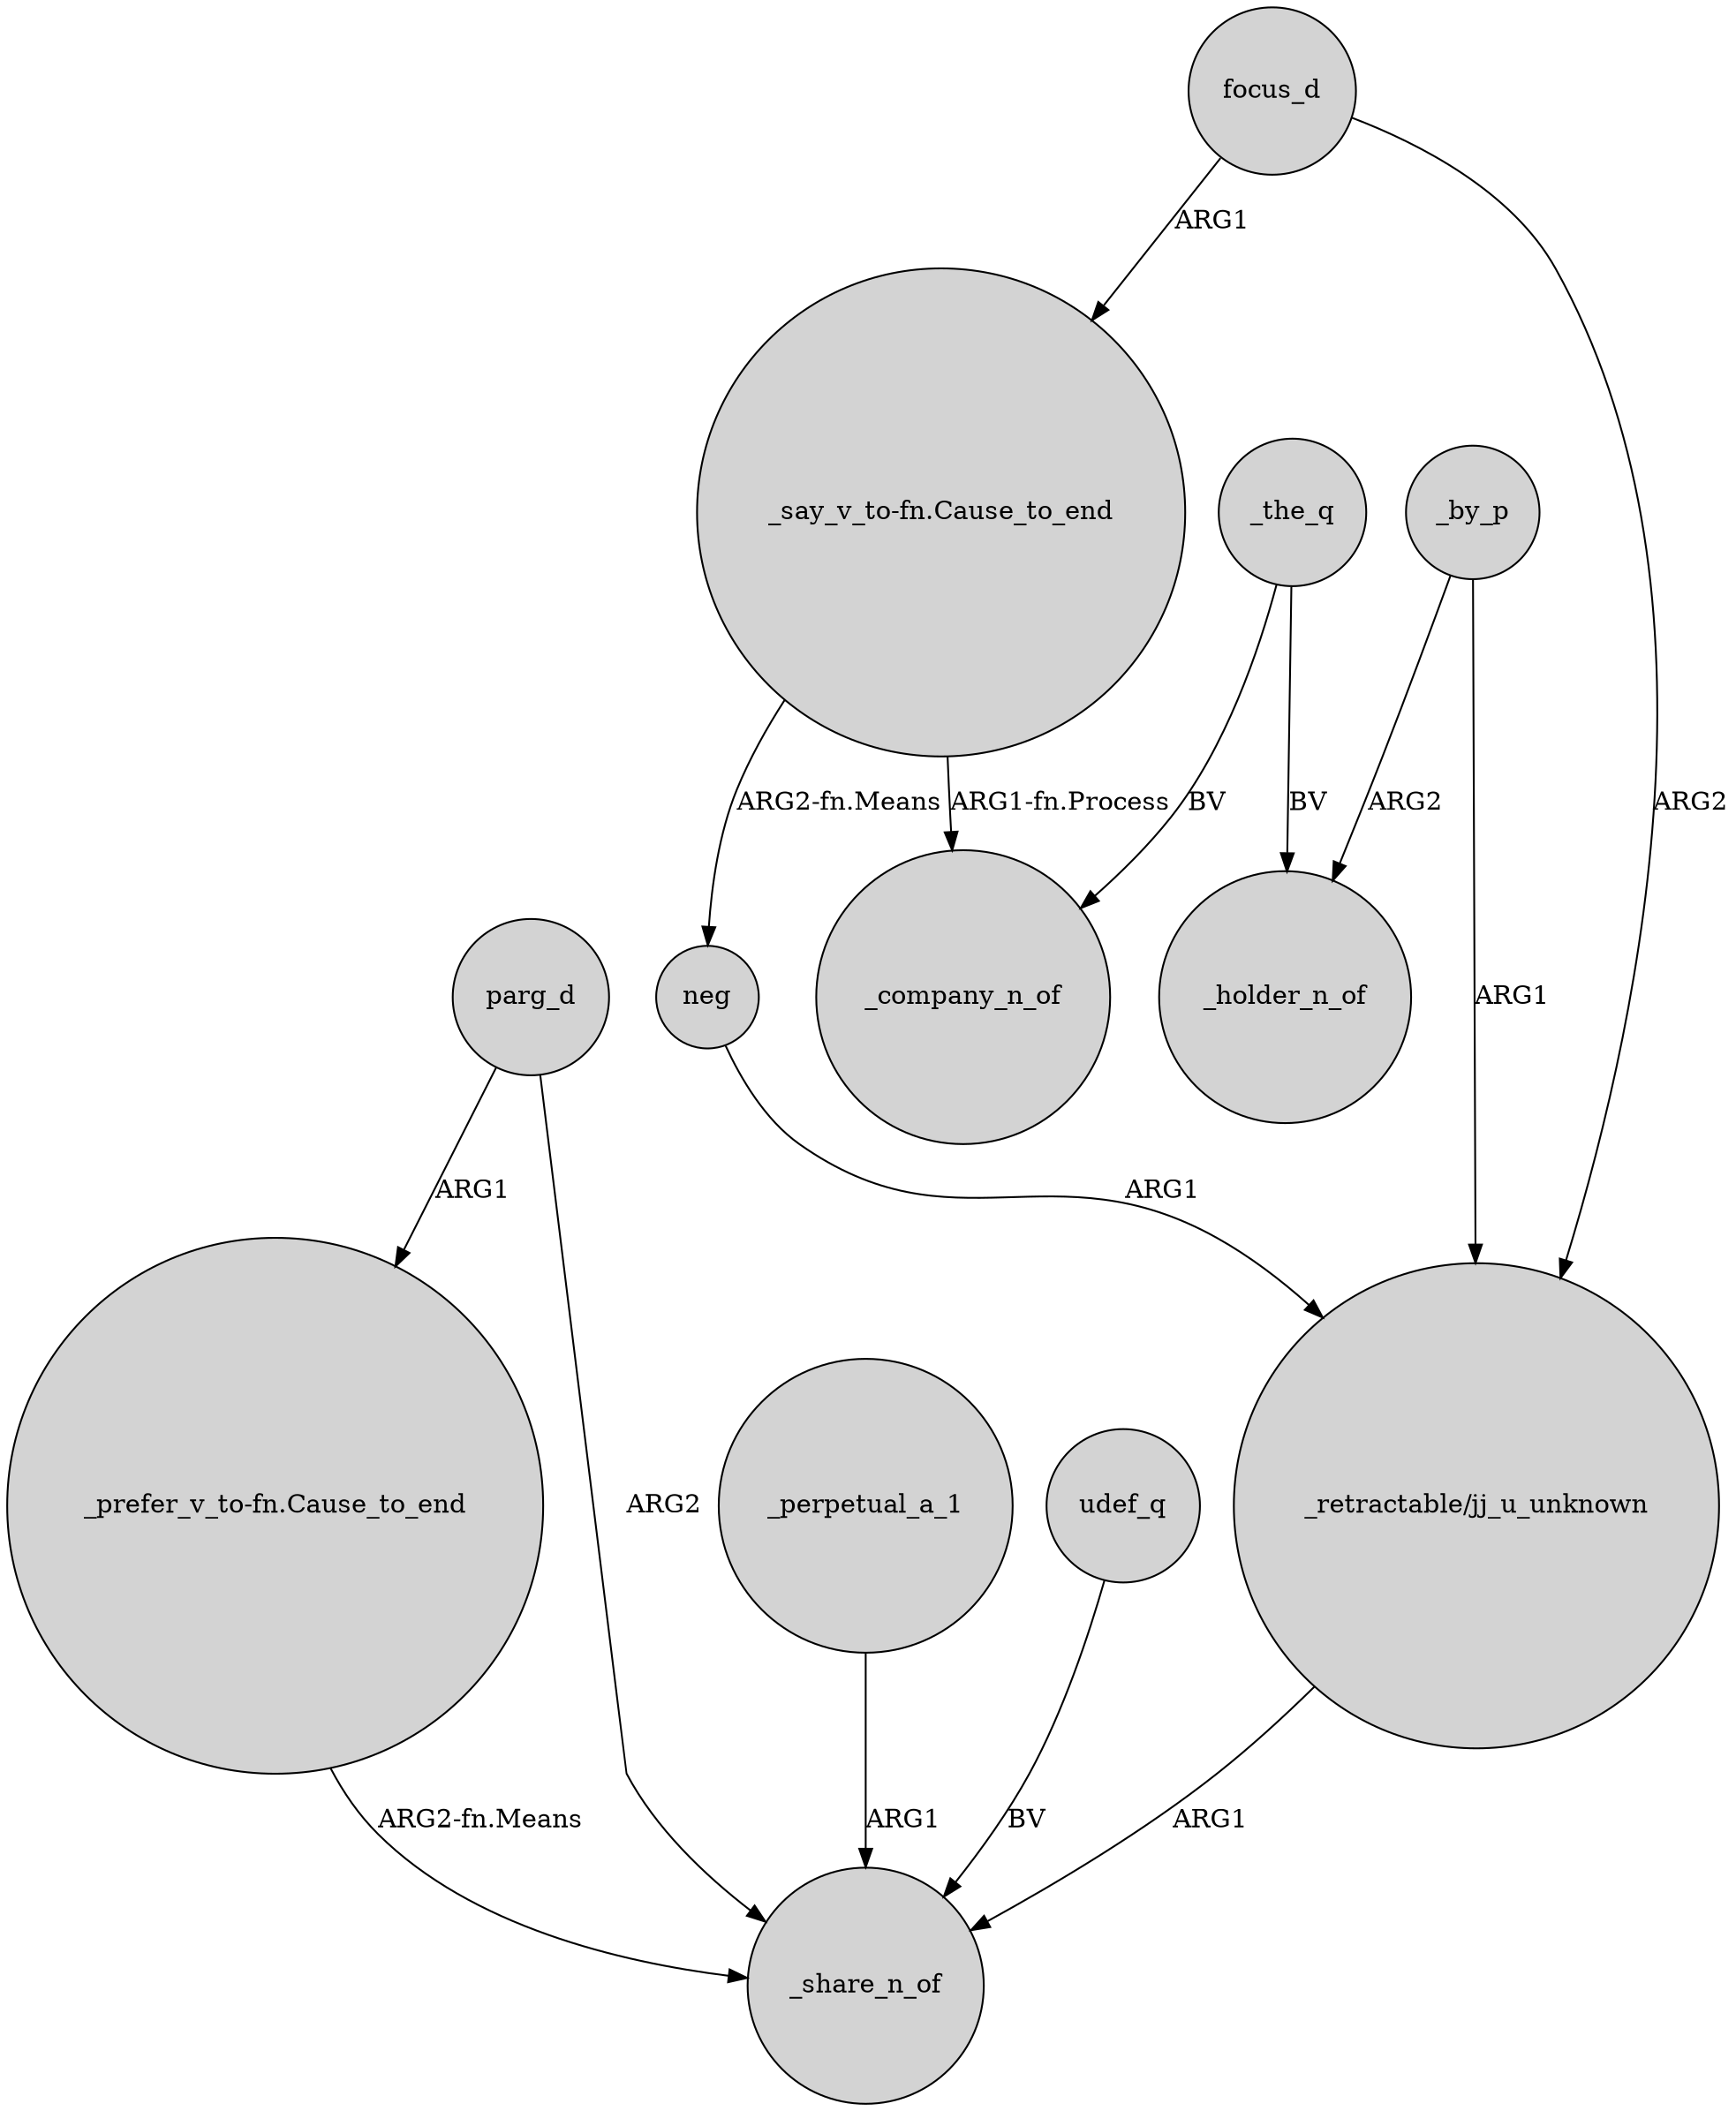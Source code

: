 digraph {
	node [shape=circle style=filled]
	neg -> "_retractable/jj_u_unknown" [label=ARG1]
	_the_q -> _holder_n_of [label=BV]
	_by_p -> "_retractable/jj_u_unknown" [label=ARG1]
	parg_d -> _share_n_of [label=ARG2]
	_perpetual_a_1 -> _share_n_of [label=ARG1]
	focus_d -> "_retractable/jj_u_unknown" [label=ARG2]
	"_say_v_to-fn.Cause_to_end" -> _company_n_of [label="ARG1-fn.Process"]
	udef_q -> _share_n_of [label=BV]
	parg_d -> "_prefer_v_to-fn.Cause_to_end" [label=ARG1]
	focus_d -> "_say_v_to-fn.Cause_to_end" [label=ARG1]
	_the_q -> _company_n_of [label=BV]
	"_retractable/jj_u_unknown" -> _share_n_of [label=ARG1]
	"_say_v_to-fn.Cause_to_end" -> neg [label="ARG2-fn.Means"]
	_by_p -> _holder_n_of [label=ARG2]
	"_prefer_v_to-fn.Cause_to_end" -> _share_n_of [label="ARG2-fn.Means"]
}
